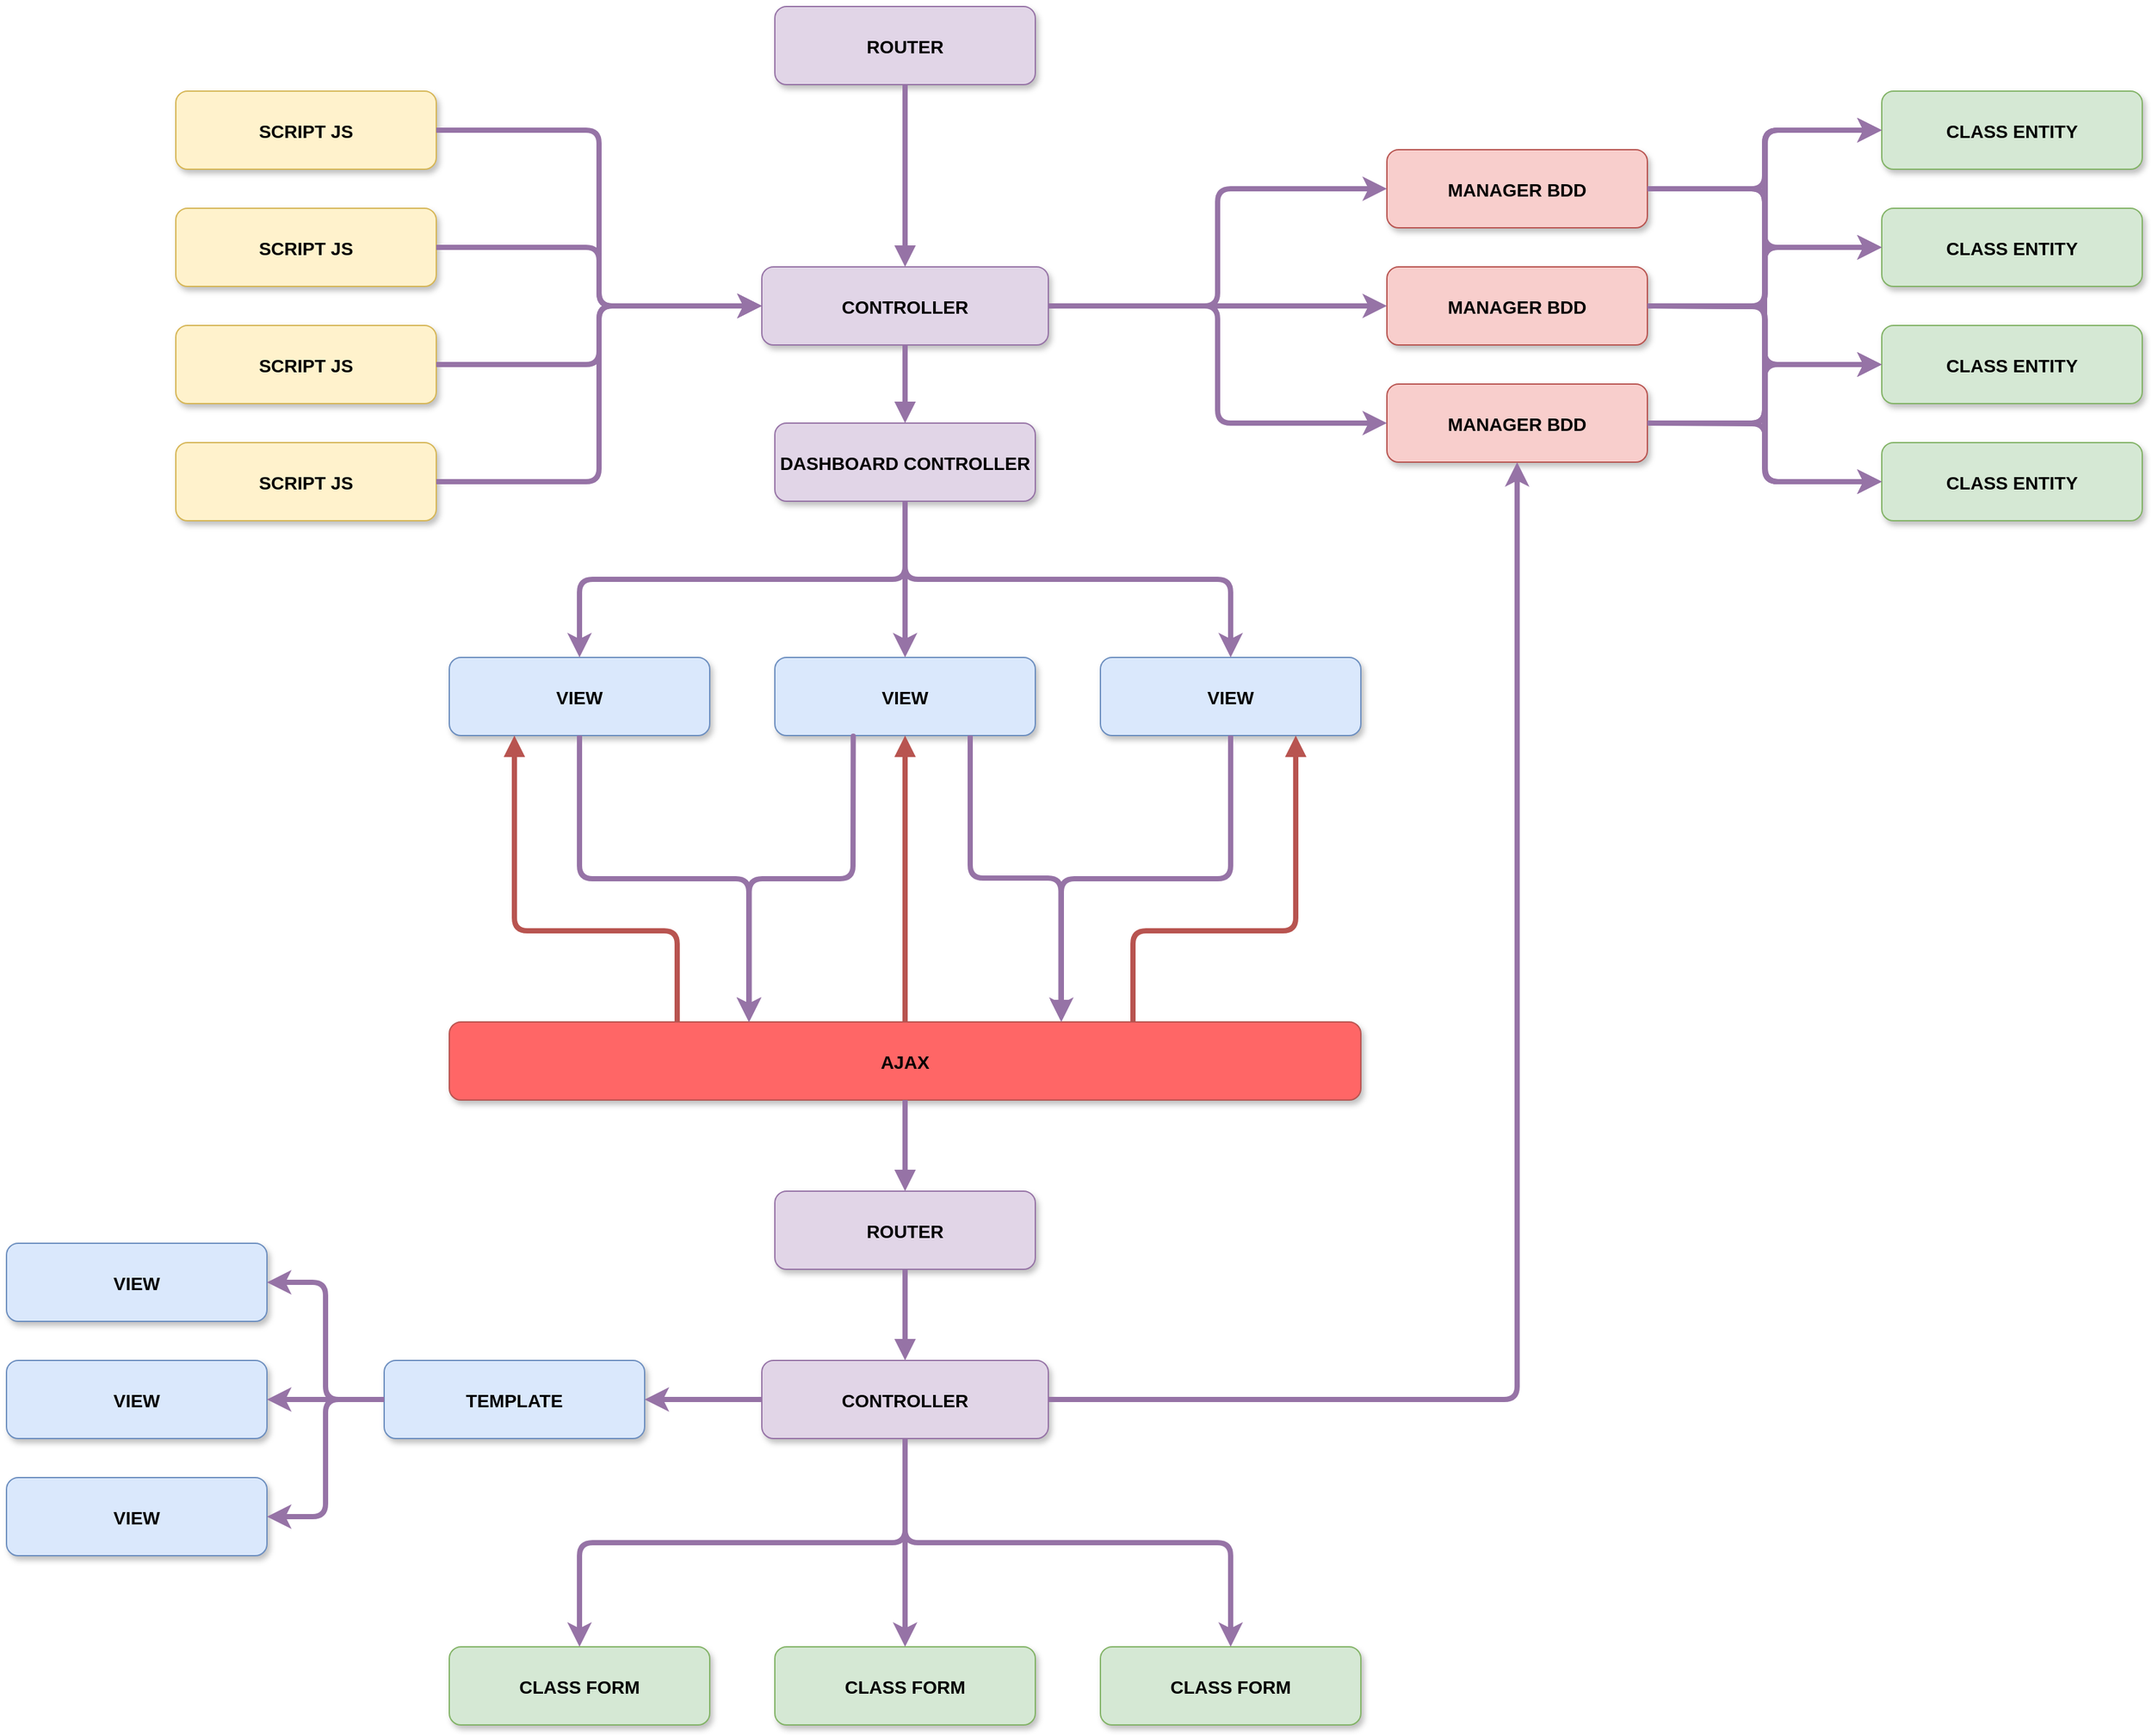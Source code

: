 <mxfile version="13.0.3" type="device"><diagram name="Page-1" id="97916047-d0de-89f5-080d-49f4d83e522f"><mxGraphModel dx="2844" dy="1644" grid="1" gridSize="10" guides="1" tooltips="1" connect="1" arrows="1" fold="1" page="1" pageScale="1.5" pageWidth="1169" pageHeight="827" background="#ffffff" math="0" shadow="0"><root><mxCell id="0"/><mxCell id="1" parent="0"/><mxCell id="2" value="ROUTER" style="rounded=1;fillColor=#e1d5e7;strokeColor=#9673a6;shadow=1;fontStyle=1;fontSize=14;" parent="1" vertex="1"><mxGeometry x="660" y="90" width="200" height="60" as="geometry"/></mxCell><mxCell id="3" value="CONTROLLER" style="rounded=1;fillColor=#e1d5e7;strokeColor=#9673a6;shadow=1;fontStyle=1;fontSize=14;" parent="1" vertex="1"><mxGeometry x="650" y="290" width="220" height="60" as="geometry"/></mxCell><mxCell id="5" value="DASHBOARD CONTROLLER" style="rounded=1;fillColor=#e1d5e7;strokeColor=#9673a6;shadow=1;fontStyle=1;fontSize=14;" parent="1" vertex="1"><mxGeometry x="660" y="410" width="200" height="60" as="geometry"/></mxCell><mxCell id="18" value="VIEW" style="rounded=1;fillColor=#dae8fc;strokeColor=#6c8ebf;shadow=1;fontStyle=1;fontSize=14;" parent="1" vertex="1"><mxGeometry x="410" y="590" width="200" height="60" as="geometry"/></mxCell><mxCell id="19" value="MANAGER BDD" style="rounded=1;fillColor=#f8cecc;strokeColor=#b85450;shadow=1;fontStyle=1;fontSize=14;" parent="1" vertex="1"><mxGeometry x="1130" y="200" width="200" height="60" as="geometry"/></mxCell><mxCell id="20" value="AJAX" style="rounded=1;fillColor=#FF6666;strokeColor=#b85450;shadow=1;fontStyle=1;fontSize=14;" parent="1" vertex="1"><mxGeometry x="410" y="870" width="700" height="60" as="geometry"/></mxCell><mxCell id="29" value="" style="edgeStyle=elbowEdgeStyle;elbow=vertical;strokeWidth=4;endArrow=block;endFill=1;fontStyle=1;strokeColor=#9673a6;exitX=0.5;exitY=1;exitDx=0;exitDy=0;entryX=0.5;entryY=0;entryDx=0;entryDy=0;fillColor=#e1d5e7;" parent="1" source="2" target="3" edge="1"><mxGeometry x="22" y="165.5" width="100" height="100" as="geometry"><mxPoint x="22" y="265.5" as="sourcePoint"/><mxPoint x="122" y="165.5" as="targetPoint"/><Array as="points"><mxPoint x="700" y="240"/></Array></mxGeometry></mxCell><mxCell id="30" value="" style="edgeStyle=elbowEdgeStyle;elbow=vertical;strokeWidth=4;endArrow=block;endFill=1;fontStyle=1;strokeColor=#9673a6;fillColor=#e1d5e7;" parent="1" source="3" target="5" edge="1"><mxGeometry x="22" y="165.5" width="100" height="100" as="geometry"><mxPoint x="22" y="265.5" as="sourcePoint"/><mxPoint x="122" y="165.5" as="targetPoint"/></mxGeometry></mxCell><mxCell id="SBcDVlR7soJzF2TsZy50-56" value="VIEW" style="rounded=1;fillColor=#dae8fc;strokeColor=#6c8ebf;shadow=1;fontStyle=1;fontSize=14;" vertex="1" parent="1"><mxGeometry x="910" y="590" width="200" height="60" as="geometry"/></mxCell><mxCell id="SBcDVlR7soJzF2TsZy50-57" value="VIEW" style="rounded=1;fillColor=#dae8fc;strokeColor=#6c8ebf;shadow=1;fontStyle=1;fontSize=14;" vertex="1" parent="1"><mxGeometry x="660" y="590" width="200" height="60" as="geometry"/></mxCell><mxCell id="SBcDVlR7soJzF2TsZy50-59" value="" style="endArrow=classic;html=1;strokeWidth=4;fillColor=#e1d5e7;strokeColor=#9673a6;exitX=0.5;exitY=1;exitDx=0;exitDy=0;entryX=0.5;entryY=0;entryDx=0;entryDy=0;edgeStyle=orthogonalEdgeStyle;" edge="1" parent="1" source="5" target="18"><mxGeometry width="50" height="50" relative="1" as="geometry"><mxPoint x="640" y="700" as="sourcePoint"/><mxPoint x="690" y="650" as="targetPoint"/></mxGeometry></mxCell><mxCell id="SBcDVlR7soJzF2TsZy50-60" value="" style="endArrow=classic;html=1;strokeWidth=4;fillColor=#e1d5e7;strokeColor=#9673a6;exitX=0.5;exitY=1;exitDx=0;exitDy=0;entryX=0.5;entryY=0;entryDx=0;entryDy=0;edgeStyle=orthogonalEdgeStyle;" edge="1" parent="1" source="5" target="SBcDVlR7soJzF2TsZy50-57"><mxGeometry width="50" height="50" relative="1" as="geometry"><mxPoint x="770.0" y="480" as="sourcePoint"/><mxPoint x="520" y="600" as="targetPoint"/></mxGeometry></mxCell><mxCell id="SBcDVlR7soJzF2TsZy50-61" value="" style="endArrow=classic;html=1;strokeWidth=4;fillColor=#e1d5e7;strokeColor=#9673a6;exitX=0.5;exitY=1;exitDx=0;exitDy=0;entryX=0.5;entryY=0;entryDx=0;entryDy=0;edgeStyle=orthogonalEdgeStyle;" edge="1" parent="1" source="5" target="SBcDVlR7soJzF2TsZy50-56"><mxGeometry width="50" height="50" relative="1" as="geometry"><mxPoint x="770.0" y="480" as="sourcePoint"/><mxPoint x="770.0" y="600" as="targetPoint"/></mxGeometry></mxCell><mxCell id="SBcDVlR7soJzF2TsZy50-62" value="MANAGER BDD" style="rounded=1;fillColor=#f8cecc;strokeColor=#b85450;shadow=1;fontStyle=1;fontSize=14;" vertex="1" parent="1"><mxGeometry x="1130" y="290" width="200" height="60" as="geometry"/></mxCell><mxCell id="SBcDVlR7soJzF2TsZy50-63" value="MANAGER BDD" style="rounded=1;fillColor=#f8cecc;strokeColor=#b85450;shadow=1;fontStyle=1;fontSize=14;" vertex="1" parent="1"><mxGeometry x="1130" y="380" width="200" height="60" as="geometry"/></mxCell><mxCell id="SBcDVlR7soJzF2TsZy50-64" value="" style="endArrow=classic;html=1;strokeWidth=4;fillColor=#e1d5e7;strokeColor=#9673a6;exitX=1;exitY=0.5;exitDx=0;exitDy=0;entryX=0;entryY=0.5;entryDx=0;entryDy=0;edgeStyle=orthogonalEdgeStyle;" edge="1" parent="1" source="3" target="19"><mxGeometry width="50" height="50" relative="1" as="geometry"><mxPoint x="770" y="480" as="sourcePoint"/><mxPoint x="520" y="600" as="targetPoint"/><Array as="points"><mxPoint x="1000" y="320"/><mxPoint x="1000" y="230"/></Array></mxGeometry></mxCell><mxCell id="SBcDVlR7soJzF2TsZy50-65" value="" style="endArrow=classic;html=1;strokeWidth=4;fillColor=#e1d5e7;strokeColor=#9673a6;exitX=1;exitY=0.5;exitDx=0;exitDy=0;entryX=0;entryY=0.5;entryDx=0;entryDy=0;edgeStyle=orthogonalEdgeStyle;" edge="1" parent="1" source="3" target="SBcDVlR7soJzF2TsZy50-62"><mxGeometry width="50" height="50" relative="1" as="geometry"><mxPoint x="880" y="330" as="sourcePoint"/><mxPoint x="1140" y="200" as="targetPoint"/></mxGeometry></mxCell><mxCell id="SBcDVlR7soJzF2TsZy50-66" value="" style="endArrow=classic;html=1;strokeWidth=4;fillColor=#e1d5e7;strokeColor=#9673a6;entryX=0;entryY=0.5;entryDx=0;entryDy=0;edgeStyle=orthogonalEdgeStyle;" edge="1" parent="1" target="SBcDVlR7soJzF2TsZy50-63"><mxGeometry width="50" height="50" relative="1" as="geometry"><mxPoint x="880" y="320" as="sourcePoint"/><mxPoint x="1140" y="290" as="targetPoint"/><Array as="points"><mxPoint x="1000" y="320"/><mxPoint x="1000" y="410"/></Array></mxGeometry></mxCell><mxCell id="SBcDVlR7soJzF2TsZy50-68" value="CLASS ENTITY" style="rounded=1;fillColor=#d5e8d4;strokeColor=#82b366;shadow=1;fontStyle=1;fontSize=14;" vertex="1" parent="1"><mxGeometry x="1510" y="155" width="200" height="60" as="geometry"/></mxCell><mxCell id="SBcDVlR7soJzF2TsZy50-69" value="CLASS ENTITY" style="rounded=1;fillColor=#d5e8d4;strokeColor=#82b366;shadow=1;fontStyle=1;fontSize=14;" vertex="1" parent="1"><mxGeometry x="1510" y="245" width="200" height="60" as="geometry"/></mxCell><mxCell id="SBcDVlR7soJzF2TsZy50-70" value="CLASS ENTITY" style="rounded=1;fillColor=#d5e8d4;strokeColor=#82b366;shadow=1;fontStyle=1;fontSize=14;" vertex="1" parent="1"><mxGeometry x="1510" y="335" width="200" height="60" as="geometry"/></mxCell><mxCell id="SBcDVlR7soJzF2TsZy50-71" value="CLASS ENTITY" style="rounded=1;fillColor=#d5e8d4;strokeColor=#82b366;shadow=1;fontStyle=1;fontSize=14;" vertex="1" parent="1"><mxGeometry x="1510" y="425" width="200" height="60" as="geometry"/></mxCell><mxCell id="SBcDVlR7soJzF2TsZy50-72" value="" style="endArrow=classic;html=1;strokeWidth=4;fillColor=#e1d5e7;strokeColor=#9673a6;exitX=1;exitY=0.5;exitDx=0;exitDy=0;edgeStyle=orthogonalEdgeStyle;entryX=0;entryY=0.5;entryDx=0;entryDy=0;" edge="1" parent="1" source="19" target="SBcDVlR7soJzF2TsZy50-68"><mxGeometry width="50" height="50" relative="1" as="geometry"><mxPoint x="880" y="370" as="sourcePoint"/><mxPoint x="1420" y="300" as="targetPoint"/><Array as="points"><mxPoint x="1420" y="230"/><mxPoint x="1420" y="185"/></Array></mxGeometry></mxCell><mxCell id="SBcDVlR7soJzF2TsZy50-73" value="" style="endArrow=classic;html=1;strokeWidth=4;fillColor=#e1d5e7;strokeColor=#9673a6;exitX=1;exitY=0.5;exitDx=0;exitDy=0;entryX=0;entryY=0.5;entryDx=0;entryDy=0;edgeStyle=orthogonalEdgeStyle;" edge="1" parent="1" source="SBcDVlR7soJzF2TsZy50-62" target="SBcDVlR7soJzF2TsZy50-69"><mxGeometry width="50" height="50" relative="1" as="geometry"><mxPoint x="1170" y="530" as="sourcePoint"/><mxPoint x="1420" y="650" as="targetPoint"/></mxGeometry></mxCell><mxCell id="SBcDVlR7soJzF2TsZy50-74" value="" style="endArrow=classic;html=1;strokeWidth=4;fillColor=#e1d5e7;strokeColor=#9673a6;exitX=1;exitY=0.5;exitDx=0;exitDy=0;entryX=0;entryY=0.5;entryDx=0;entryDy=0;edgeStyle=orthogonalEdgeStyle;" edge="1" parent="1" source="SBcDVlR7soJzF2TsZy50-63" target="SBcDVlR7soJzF2TsZy50-70"><mxGeometry width="50" height="50" relative="1" as="geometry"><mxPoint x="1340" y="330" as="sourcePoint"/><mxPoint x="1520" y="285" as="targetPoint"/></mxGeometry></mxCell><mxCell id="SBcDVlR7soJzF2TsZy50-75" value="" style="endArrow=classic;html=1;strokeWidth=4;fillColor=#e1d5e7;strokeColor=#9673a6;entryX=0;entryY=0.5;entryDx=0;entryDy=0;edgeStyle=orthogonalEdgeStyle;" edge="1" parent="1" target="SBcDVlR7soJzF2TsZy50-71"><mxGeometry width="50" height="50" relative="1" as="geometry"><mxPoint x="1330" y="410" as="sourcePoint"/><mxPoint x="1520" y="375" as="targetPoint"/></mxGeometry></mxCell><mxCell id="SBcDVlR7soJzF2TsZy50-76" value="" style="endArrow=classic;html=1;strokeWidth=4;fillColor=#e1d5e7;strokeColor=#9673a6;entryX=0;entryY=0.5;entryDx=0;entryDy=0;edgeStyle=orthogonalEdgeStyle;exitX=1;exitY=0.5;exitDx=0;exitDy=0;" edge="1" parent="1" source="SBcDVlR7soJzF2TsZy50-63" target="SBcDVlR7soJzF2TsZy50-69"><mxGeometry width="50" height="50" relative="1" as="geometry"><mxPoint x="1340" y="420" as="sourcePoint"/><mxPoint x="1520" y="465" as="targetPoint"/></mxGeometry></mxCell><mxCell id="SBcDVlR7soJzF2TsZy50-77" value="" style="endArrow=classic;html=1;strokeWidth=4;fillColor=#e1d5e7;strokeColor=#9673a6;entryX=0;entryY=0.5;entryDx=0;entryDy=0;edgeStyle=orthogonalEdgeStyle;exitX=1;exitY=0.5;exitDx=0;exitDy=0;" edge="1" parent="1" source="SBcDVlR7soJzF2TsZy50-63" target="SBcDVlR7soJzF2TsZy50-68"><mxGeometry width="50" height="50" relative="1" as="geometry"><mxPoint x="1340" y="420" as="sourcePoint"/><mxPoint x="1520" y="285" as="targetPoint"/></mxGeometry></mxCell><mxCell id="SBcDVlR7soJzF2TsZy50-78" value="" style="endArrow=classic;html=1;strokeWidth=4;fillColor=#e1d5e7;strokeColor=#9673a6;entryX=0;entryY=0.5;entryDx=0;entryDy=0;edgeStyle=orthogonalEdgeStyle;" edge="1" parent="1" target="SBcDVlR7soJzF2TsZy50-68"><mxGeometry width="50" height="50" relative="1" as="geometry"><mxPoint x="1330" y="320" as="sourcePoint"/><mxPoint x="1520" y="285" as="targetPoint"/></mxGeometry></mxCell><mxCell id="SBcDVlR7soJzF2TsZy50-79" value="" style="endArrow=classic;html=1;strokeWidth=4;fillColor=#e1d5e7;strokeColor=#9673a6;entryX=0;entryY=0.5;entryDx=0;entryDy=0;edgeStyle=orthogonalEdgeStyle;exitX=1;exitY=0.5;exitDx=0;exitDy=0;" edge="1" parent="1" source="SBcDVlR7soJzF2TsZy50-62" target="SBcDVlR7soJzF2TsZy50-70"><mxGeometry width="50" height="50" relative="1" as="geometry"><mxPoint x="1340" y="330" as="sourcePoint"/><mxPoint x="1520" y="195" as="targetPoint"/></mxGeometry></mxCell><mxCell id="SBcDVlR7soJzF2TsZy50-80" value="" style="endArrow=classic;html=1;strokeWidth=4;fillColor=#e1d5e7;strokeColor=#9673a6;entryX=0;entryY=0.5;entryDx=0;entryDy=0;edgeStyle=orthogonalEdgeStyle;" edge="1" parent="1" target="SBcDVlR7soJzF2TsZy50-71"><mxGeometry width="50" height="50" relative="1" as="geometry"><mxPoint x="1330" y="320" as="sourcePoint"/><mxPoint x="1520" y="375" as="targetPoint"/></mxGeometry></mxCell><mxCell id="SBcDVlR7soJzF2TsZy50-81" value="" style="endArrow=classic;html=1;strokeWidth=4;fillColor=#e1d5e7;strokeColor=#9673a6;entryX=0;entryY=0.5;entryDx=0;entryDy=0;edgeStyle=orthogonalEdgeStyle;exitX=1;exitY=0.5;exitDx=0;exitDy=0;" edge="1" parent="1" source="19" target="SBcDVlR7soJzF2TsZy50-69"><mxGeometry width="50" height="50" relative="1" as="geometry"><mxPoint x="1350" y="340" as="sourcePoint"/><mxPoint x="1530" y="385" as="targetPoint"/></mxGeometry></mxCell><mxCell id="SBcDVlR7soJzF2TsZy50-82" value="" style="endArrow=classic;html=1;strokeWidth=4;fillColor=#e1d5e7;strokeColor=#9673a6;entryX=0;entryY=0.5;entryDx=0;entryDy=0;edgeStyle=orthogonalEdgeStyle;exitX=1;exitY=0.5;exitDx=0;exitDy=0;" edge="1" parent="1" source="19" target="SBcDVlR7soJzF2TsZy50-70"><mxGeometry width="50" height="50" relative="1" as="geometry"><mxPoint x="1340" y="240" as="sourcePoint"/><mxPoint x="1520" y="285" as="targetPoint"/></mxGeometry></mxCell><mxCell id="SBcDVlR7soJzF2TsZy50-83" value="" style="endArrow=classic;html=1;strokeWidth=4;fillColor=#e1d5e7;strokeColor=#9673a6;entryX=0;entryY=0.5;entryDx=0;entryDy=0;edgeStyle=orthogonalEdgeStyle;exitX=1;exitY=0.5;exitDx=0;exitDy=0;" edge="1" parent="1" source="19" target="SBcDVlR7soJzF2TsZy50-71"><mxGeometry width="50" height="50" relative="1" as="geometry"><mxPoint x="1340" y="240" as="sourcePoint"/><mxPoint x="1520" y="375" as="targetPoint"/></mxGeometry></mxCell><mxCell id="SBcDVlR7soJzF2TsZy50-84" value="" style="endArrow=classic;html=1;strokeWidth=4;fillColor=#e1d5e7;strokeColor=#9673a6;exitX=0.5;exitY=1;exitDx=0;exitDy=0;edgeStyle=orthogonalEdgeStyle;" edge="1" parent="1" source="18" target="20"><mxGeometry width="50" height="50" relative="1" as="geometry"><mxPoint x="770" y="480" as="sourcePoint"/><mxPoint x="640" y="870" as="targetPoint"/><Array as="points"><mxPoint x="510" y="760"/><mxPoint x="640" y="760"/></Array></mxGeometry></mxCell><mxCell id="SBcDVlR7soJzF2TsZy50-85" value="" style="endArrow=classic;html=1;strokeWidth=4;fillColor=#e1d5e7;strokeColor=#9673a6;exitX=0.301;exitY=1.017;exitDx=0;exitDy=0;edgeStyle=orthogonalEdgeStyle;entryX=0.329;entryY=0;entryDx=0;entryDy=0;entryPerimeter=0;exitPerimeter=0;" edge="1" parent="1" source="SBcDVlR7soJzF2TsZy50-57" target="20"><mxGeometry width="50" height="50" relative="1" as="geometry"><mxPoint x="520" y="660" as="sourcePoint"/><mxPoint x="640" y="680" as="targetPoint"/><Array as="points"><mxPoint x="720" y="650"/><mxPoint x="720" y="760"/><mxPoint x="640" y="760"/></Array></mxGeometry></mxCell><mxCell id="SBcDVlR7soJzF2TsZy50-86" value="" style="endArrow=classic;html=1;strokeWidth=4;fillColor=#e1d5e7;strokeColor=#9673a6;exitX=0.5;exitY=1;exitDx=0;exitDy=0;edgeStyle=orthogonalEdgeStyle;" edge="1" parent="1" source="SBcDVlR7soJzF2TsZy50-56" target="20"><mxGeometry width="50" height="50" relative="1" as="geometry"><mxPoint x="770" y="660" as="sourcePoint"/><mxPoint x="760" y="700" as="targetPoint"/><Array as="points"><mxPoint x="1010" y="760"/><mxPoint x="880" y="760"/></Array></mxGeometry></mxCell><mxCell id="SBcDVlR7soJzF2TsZy50-88" value="ROUTER" style="rounded=1;fillColor=#e1d5e7;strokeColor=#9673a6;shadow=1;fontStyle=1;fontSize=14;" vertex="1" parent="1"><mxGeometry x="660" y="1000" width="200" height="60" as="geometry"/></mxCell><mxCell id="SBcDVlR7soJzF2TsZy50-89" value="CONTROLLER" style="rounded=1;fillColor=#e1d5e7;strokeColor=#9673a6;shadow=1;fontStyle=1;fontSize=14;" vertex="1" parent="1"><mxGeometry x="650" y="1130" width="220" height="60" as="geometry"/></mxCell><mxCell id="SBcDVlR7soJzF2TsZy50-90" value="" style="edgeStyle=elbowEdgeStyle;elbow=vertical;strokeWidth=4;endArrow=block;endFill=1;fontStyle=1;strokeColor=#9673a6;exitX=0.5;exitY=1;exitDx=0;exitDy=0;entryX=0.5;entryY=0;entryDx=0;entryDy=0;fillColor=#e1d5e7;" edge="1" parent="1" source="SBcDVlR7soJzF2TsZy50-88" target="SBcDVlR7soJzF2TsZy50-89"><mxGeometry x="22" y="1055.5" width="100" height="100" as="geometry"><mxPoint x="22" y="1155.5" as="sourcePoint"/><mxPoint x="122" y="1055.5" as="targetPoint"/><Array as="points"/></mxGeometry></mxCell><mxCell id="SBcDVlR7soJzF2TsZy50-91" value="" style="edgeStyle=elbowEdgeStyle;elbow=vertical;strokeWidth=4;endArrow=block;endFill=1;fontStyle=1;strokeColor=#9673a6;exitX=0.5;exitY=1;exitDx=0;exitDy=0;entryX=0.5;entryY=0;entryDx=0;entryDy=0;fillColor=#e1d5e7;" edge="1" parent="1" source="20" target="SBcDVlR7soJzF2TsZy50-88"><mxGeometry x="32" y="1065.5" width="100" height="100" as="geometry"><mxPoint x="770" y="1050" as="sourcePoint"/><mxPoint x="770" y="1190" as="targetPoint"/><Array as="points"/></mxGeometry></mxCell><mxCell id="SBcDVlR7soJzF2TsZy50-92" value="SCRIPT JS" style="rounded=1;fillColor=#fff2cc;strokeColor=#d6b656;shadow=1;fontStyle=1;fontSize=14;" vertex="1" parent="1"><mxGeometry x="200" y="155" width="200" height="60" as="geometry"/></mxCell><mxCell id="SBcDVlR7soJzF2TsZy50-93" value="SCRIPT JS" style="rounded=1;fillColor=#fff2cc;strokeColor=#d6b656;shadow=1;fontStyle=1;fontSize=14;" vertex="1" parent="1"><mxGeometry x="200" y="245" width="200" height="60" as="geometry"/></mxCell><mxCell id="SBcDVlR7soJzF2TsZy50-94" value="SCRIPT JS" style="rounded=1;fillColor=#fff2cc;strokeColor=#d6b656;shadow=1;fontStyle=1;fontSize=14;" vertex="1" parent="1"><mxGeometry x="200" y="335" width="200" height="60" as="geometry"/></mxCell><mxCell id="SBcDVlR7soJzF2TsZy50-95" value="SCRIPT JS" style="rounded=1;fillColor=#fff2cc;strokeColor=#d6b656;shadow=1;fontStyle=1;fontSize=14;" vertex="1" parent="1"><mxGeometry x="200" y="425" width="200" height="60" as="geometry"/></mxCell><mxCell id="SBcDVlR7soJzF2TsZy50-100" value="" style="edgeStyle=elbowEdgeStyle;elbow=vertical;strokeWidth=4;endArrow=block;endFill=1;fontStyle=1;strokeColor=#b85450;exitX=0.25;exitY=0;exitDx=0;exitDy=0;entryX=0.25;entryY=1;entryDx=0;entryDy=0;fillColor=#f8cecc;" edge="1" parent="1" source="20" target="18"><mxGeometry x="32" y="1065.5" width="100" height="100" as="geometry"><mxPoint x="770" y="1070" as="sourcePoint"/><mxPoint x="770" y="1140" as="targetPoint"/><Array as="points"><mxPoint x="530" y="800"/></Array></mxGeometry></mxCell><mxCell id="SBcDVlR7soJzF2TsZy50-101" value="" style="edgeStyle=elbowEdgeStyle;elbow=vertical;strokeWidth=4;endArrow=block;endFill=1;fontStyle=1;strokeColor=#b85450;exitX=0.75;exitY=0;exitDx=0;exitDy=0;entryX=0.75;entryY=1;entryDx=0;entryDy=0;fillColor=#f8cecc;" edge="1" parent="1" source="20" target="SBcDVlR7soJzF2TsZy50-56"><mxGeometry x="42" y="1075.5" width="100" height="100" as="geometry"><mxPoint x="595.0" y="880" as="sourcePoint"/><mxPoint x="470" y="660" as="targetPoint"/><Array as="points"><mxPoint x="1000" y="800"/></Array></mxGeometry></mxCell><mxCell id="SBcDVlR7soJzF2TsZy50-103" value="" style="endArrow=classic;html=1;strokeWidth=4;fillColor=#e1d5e7;strokeColor=#9673a6;exitX=1;exitY=0.5;exitDx=0;exitDy=0;entryX=0;entryY=0.5;entryDx=0;entryDy=0;edgeStyle=orthogonalEdgeStyle;" edge="1" parent="1" source="SBcDVlR7soJzF2TsZy50-92" target="3"><mxGeometry width="50" height="50" relative="1" as="geometry"><mxPoint x="770.0" y="480" as="sourcePoint"/><mxPoint x="520" y="600" as="targetPoint"/></mxGeometry></mxCell><mxCell id="SBcDVlR7soJzF2TsZy50-104" value="" style="endArrow=classic;html=1;strokeWidth=4;fillColor=#e1d5e7;strokeColor=#9673a6;exitX=1;exitY=0.5;exitDx=0;exitDy=0;edgeStyle=orthogonalEdgeStyle;entryX=0;entryY=0.5;entryDx=0;entryDy=0;" edge="1" parent="1" source="SBcDVlR7soJzF2TsZy50-93" target="3"><mxGeometry width="50" height="50" relative="1" as="geometry"><mxPoint x="410" y="195" as="sourcePoint"/><mxPoint x="570" y="300" as="targetPoint"/></mxGeometry></mxCell><mxCell id="SBcDVlR7soJzF2TsZy50-105" value="" style="endArrow=classic;html=1;strokeWidth=4;fillColor=#e1d5e7;strokeColor=#9673a6;exitX=1;exitY=0.5;exitDx=0;exitDy=0;edgeStyle=orthogonalEdgeStyle;entryX=0;entryY=0.5;entryDx=0;entryDy=0;" edge="1" parent="1" source="SBcDVlR7soJzF2TsZy50-94" target="3"><mxGeometry width="50" height="50" relative="1" as="geometry"><mxPoint x="410" y="285" as="sourcePoint"/><mxPoint x="660" y="330" as="targetPoint"/></mxGeometry></mxCell><mxCell id="SBcDVlR7soJzF2TsZy50-106" value="" style="endArrow=classic;html=1;strokeWidth=4;fillColor=#e1d5e7;strokeColor=#9673a6;exitX=1;exitY=0.5;exitDx=0;exitDy=0;edgeStyle=orthogonalEdgeStyle;entryX=0;entryY=0.5;entryDx=0;entryDy=0;" edge="1" parent="1" source="SBcDVlR7soJzF2TsZy50-95" target="3"><mxGeometry width="50" height="50" relative="1" as="geometry"><mxPoint x="410" y="375" as="sourcePoint"/><mxPoint x="660" y="330" as="targetPoint"/></mxGeometry></mxCell><mxCell id="SBcDVlR7soJzF2TsZy50-102" value="" style="edgeStyle=elbowEdgeStyle;elbow=vertical;strokeWidth=4;endArrow=block;endFill=1;fontStyle=1;strokeColor=#b85450;entryX=0.5;entryY=1;entryDx=0;entryDy=0;fillColor=#f8cecc;exitX=0.5;exitY=0;exitDx=0;exitDy=0;" edge="1" parent="1" source="20" target="SBcDVlR7soJzF2TsZy50-57"><mxGeometry x="52" y="1085.5" width="100" height="100" as="geometry"><mxPoint x="810" y="869" as="sourcePoint"/><mxPoint x="1070" y="660" as="targetPoint"/><Array as="points"><mxPoint x="800" y="700"/><mxPoint x="1010" y="810"/></Array></mxGeometry></mxCell><mxCell id="SBcDVlR7soJzF2TsZy50-109" value="" style="edgeStyle=elbowEdgeStyle;elbow=vertical;strokeWidth=4;endArrow=block;endFill=1;fontStyle=1;strokeColor=#9673a6;exitX=0.75;exitY=1;exitDx=0;exitDy=0;entryX=0.671;entryY=-0.009;entryDx=0;entryDy=0;fillColor=#e1d5e7;entryPerimeter=0;" edge="1" parent="1" source="SBcDVlR7soJzF2TsZy50-57" target="20"><mxGeometry x="42" y="1075.5" width="100" height="100" as="geometry"><mxPoint x="770.0" y="940" as="sourcePoint"/><mxPoint x="770.0" y="1010" as="targetPoint"/><Array as="points"/></mxGeometry></mxCell><mxCell id="SBcDVlR7soJzF2TsZy50-113" value="VIEW" style="rounded=1;fillColor=#dae8fc;strokeColor=#6c8ebf;shadow=1;fontStyle=1;fontSize=14;" vertex="1" parent="1"><mxGeometry x="70" y="1040" width="200" height="60" as="geometry"/></mxCell><mxCell id="SBcDVlR7soJzF2TsZy50-114" value="VIEW" style="rounded=1;fillColor=#dae8fc;strokeColor=#6c8ebf;shadow=1;fontStyle=1;fontSize=14;" vertex="1" parent="1"><mxGeometry x="70" y="1130" width="200" height="60" as="geometry"/></mxCell><mxCell id="SBcDVlR7soJzF2TsZy50-115" value="VIEW" style="rounded=1;fillColor=#dae8fc;strokeColor=#6c8ebf;shadow=1;fontStyle=1;fontSize=14;" vertex="1" parent="1"><mxGeometry x="70" y="1220" width="200" height="60" as="geometry"/></mxCell><mxCell id="SBcDVlR7soJzF2TsZy50-116" value="TEMPLATE" style="rounded=1;fillColor=#dae8fc;strokeColor=#6c8ebf;shadow=1;fontStyle=1;fontSize=14;" vertex="1" parent="1"><mxGeometry x="360" y="1130" width="200" height="60" as="geometry"/></mxCell><mxCell id="SBcDVlR7soJzF2TsZy50-123" value="" style="endArrow=classic;html=1;strokeWidth=4;fillColor=#e1d5e7;strokeColor=#9673a6;edgeStyle=orthogonalEdgeStyle;entryX=1;entryY=0.5;entryDx=0;entryDy=0;exitX=0;exitY=0.5;exitDx=0;exitDy=0;" edge="1" parent="1" source="SBcDVlR7soJzF2TsZy50-116" target="SBcDVlR7soJzF2TsZy50-114"><mxGeometry width="50" height="50" relative="1" as="geometry"><mxPoint x="480" y="1250" as="sourcePoint"/><mxPoint x="530" y="1200" as="targetPoint"/></mxGeometry></mxCell><mxCell id="SBcDVlR7soJzF2TsZy50-124" value="" style="endArrow=classic;html=1;strokeWidth=4;fillColor=#e1d5e7;strokeColor=#9673a6;edgeStyle=orthogonalEdgeStyle;entryX=1;entryY=0.5;entryDx=0;entryDy=0;exitX=0;exitY=0.5;exitDx=0;exitDy=0;" edge="1" parent="1" source="SBcDVlR7soJzF2TsZy50-116" target="SBcDVlR7soJzF2TsZy50-113"><mxGeometry width="50" height="50" relative="1" as="geometry"><mxPoint x="370" y="1170" as="sourcePoint"/><mxPoint x="220" y="1170" as="targetPoint"/></mxGeometry></mxCell><mxCell id="SBcDVlR7soJzF2TsZy50-125" value="" style="endArrow=classic;html=1;strokeWidth=4;fillColor=#e1d5e7;strokeColor=#9673a6;edgeStyle=orthogonalEdgeStyle;entryX=1;entryY=0.5;entryDx=0;entryDy=0;exitX=0;exitY=0.5;exitDx=0;exitDy=0;" edge="1" parent="1" source="SBcDVlR7soJzF2TsZy50-116" target="SBcDVlR7soJzF2TsZy50-115"><mxGeometry width="50" height="50" relative="1" as="geometry"><mxPoint x="370" y="1170" as="sourcePoint"/><mxPoint x="220" y="1080" as="targetPoint"/></mxGeometry></mxCell><mxCell id="SBcDVlR7soJzF2TsZy50-126" value="" style="endArrow=classic;html=1;strokeWidth=4;fillColor=#e1d5e7;strokeColor=#9673a6;edgeStyle=orthogonalEdgeStyle;entryX=1;entryY=0.5;entryDx=0;entryDy=0;exitX=0;exitY=0.5;exitDx=0;exitDy=0;" edge="1" parent="1" source="SBcDVlR7soJzF2TsZy50-89" target="SBcDVlR7soJzF2TsZy50-116"><mxGeometry width="50" height="50" relative="1" as="geometry"><mxPoint x="670" y="1170" as="sourcePoint"/><mxPoint x="580" y="1170" as="targetPoint"/></mxGeometry></mxCell><mxCell id="SBcDVlR7soJzF2TsZy50-127" value="" style="endArrow=classic;html=1;strokeWidth=4;fillColor=#e1d5e7;strokeColor=#9673a6;entryX=0.5;entryY=1;entryDx=0;entryDy=0;exitX=1;exitY=0.5;exitDx=0;exitDy=0;edgeStyle=orthogonalEdgeStyle;" edge="1" parent="1" source="SBcDVlR7soJzF2TsZy50-89" target="SBcDVlR7soJzF2TsZy50-63"><mxGeometry width="50" height="50" relative="1" as="geometry"><mxPoint x="910" y="1120" as="sourcePoint"/><mxPoint x="590" y="920" as="targetPoint"/></mxGeometry></mxCell><mxCell id="SBcDVlR7soJzF2TsZy50-131" value="CLASS FORM" style="rounded=1;fillColor=#d5e8d4;strokeColor=#82b366;shadow=1;fontStyle=1;fontSize=14;" vertex="1" parent="1"><mxGeometry x="410" y="1350" width="200" height="60" as="geometry"/></mxCell><mxCell id="SBcDVlR7soJzF2TsZy50-132" value="CLASS FORM" style="rounded=1;fillColor=#d5e8d4;strokeColor=#82b366;shadow=1;fontStyle=1;fontSize=14;" vertex="1" parent="1"><mxGeometry x="910" y="1350" width="200" height="60" as="geometry"/></mxCell><mxCell id="SBcDVlR7soJzF2TsZy50-133" value="CLASS FORM" style="rounded=1;fillColor=#d5e8d4;strokeColor=#82b366;shadow=1;fontStyle=1;fontSize=14;" vertex="1" parent="1"><mxGeometry x="660" y="1350" width="200" height="60" as="geometry"/></mxCell><mxCell id="SBcDVlR7soJzF2TsZy50-134" value="" style="endArrow=classic;html=1;strokeWidth=4;fillColor=#e1d5e7;strokeColor=#9673a6;exitX=0.5;exitY=1;exitDx=0;exitDy=0;entryX=0.5;entryY=0;entryDx=0;entryDy=0;edgeStyle=orthogonalEdgeStyle;" edge="1" parent="1" source="SBcDVlR7soJzF2TsZy50-89" target="SBcDVlR7soJzF2TsZy50-131"><mxGeometry width="50" height="50" relative="1" as="geometry"><mxPoint x="590" y="1240" as="sourcePoint"/><mxPoint x="640" y="1190" as="targetPoint"/></mxGeometry></mxCell><mxCell id="SBcDVlR7soJzF2TsZy50-135" value="" style="endArrow=classic;html=1;strokeWidth=4;fillColor=#e1d5e7;strokeColor=#9673a6;exitX=0.5;exitY=1;exitDx=0;exitDy=0;entryX=0.5;entryY=0;entryDx=0;entryDy=0;edgeStyle=orthogonalEdgeStyle;" edge="1" parent="1" source="SBcDVlR7soJzF2TsZy50-89" target="SBcDVlR7soJzF2TsZy50-133"><mxGeometry width="50" height="50" relative="1" as="geometry"><mxPoint x="770" y="1200" as="sourcePoint"/><mxPoint x="520" y="1360" as="targetPoint"/></mxGeometry></mxCell><mxCell id="SBcDVlR7soJzF2TsZy50-136" value="" style="endArrow=classic;html=1;strokeWidth=4;fillColor=#e1d5e7;strokeColor=#9673a6;exitX=0.5;exitY=1;exitDx=0;exitDy=0;entryX=0.5;entryY=0;entryDx=0;entryDy=0;edgeStyle=orthogonalEdgeStyle;" edge="1" parent="1" source="SBcDVlR7soJzF2TsZy50-89" target="SBcDVlR7soJzF2TsZy50-132"><mxGeometry width="50" height="50" relative="1" as="geometry"><mxPoint x="770" y="1200" as="sourcePoint"/><mxPoint x="770" y="1360" as="targetPoint"/></mxGeometry></mxCell></root></mxGraphModel></diagram></mxfile>